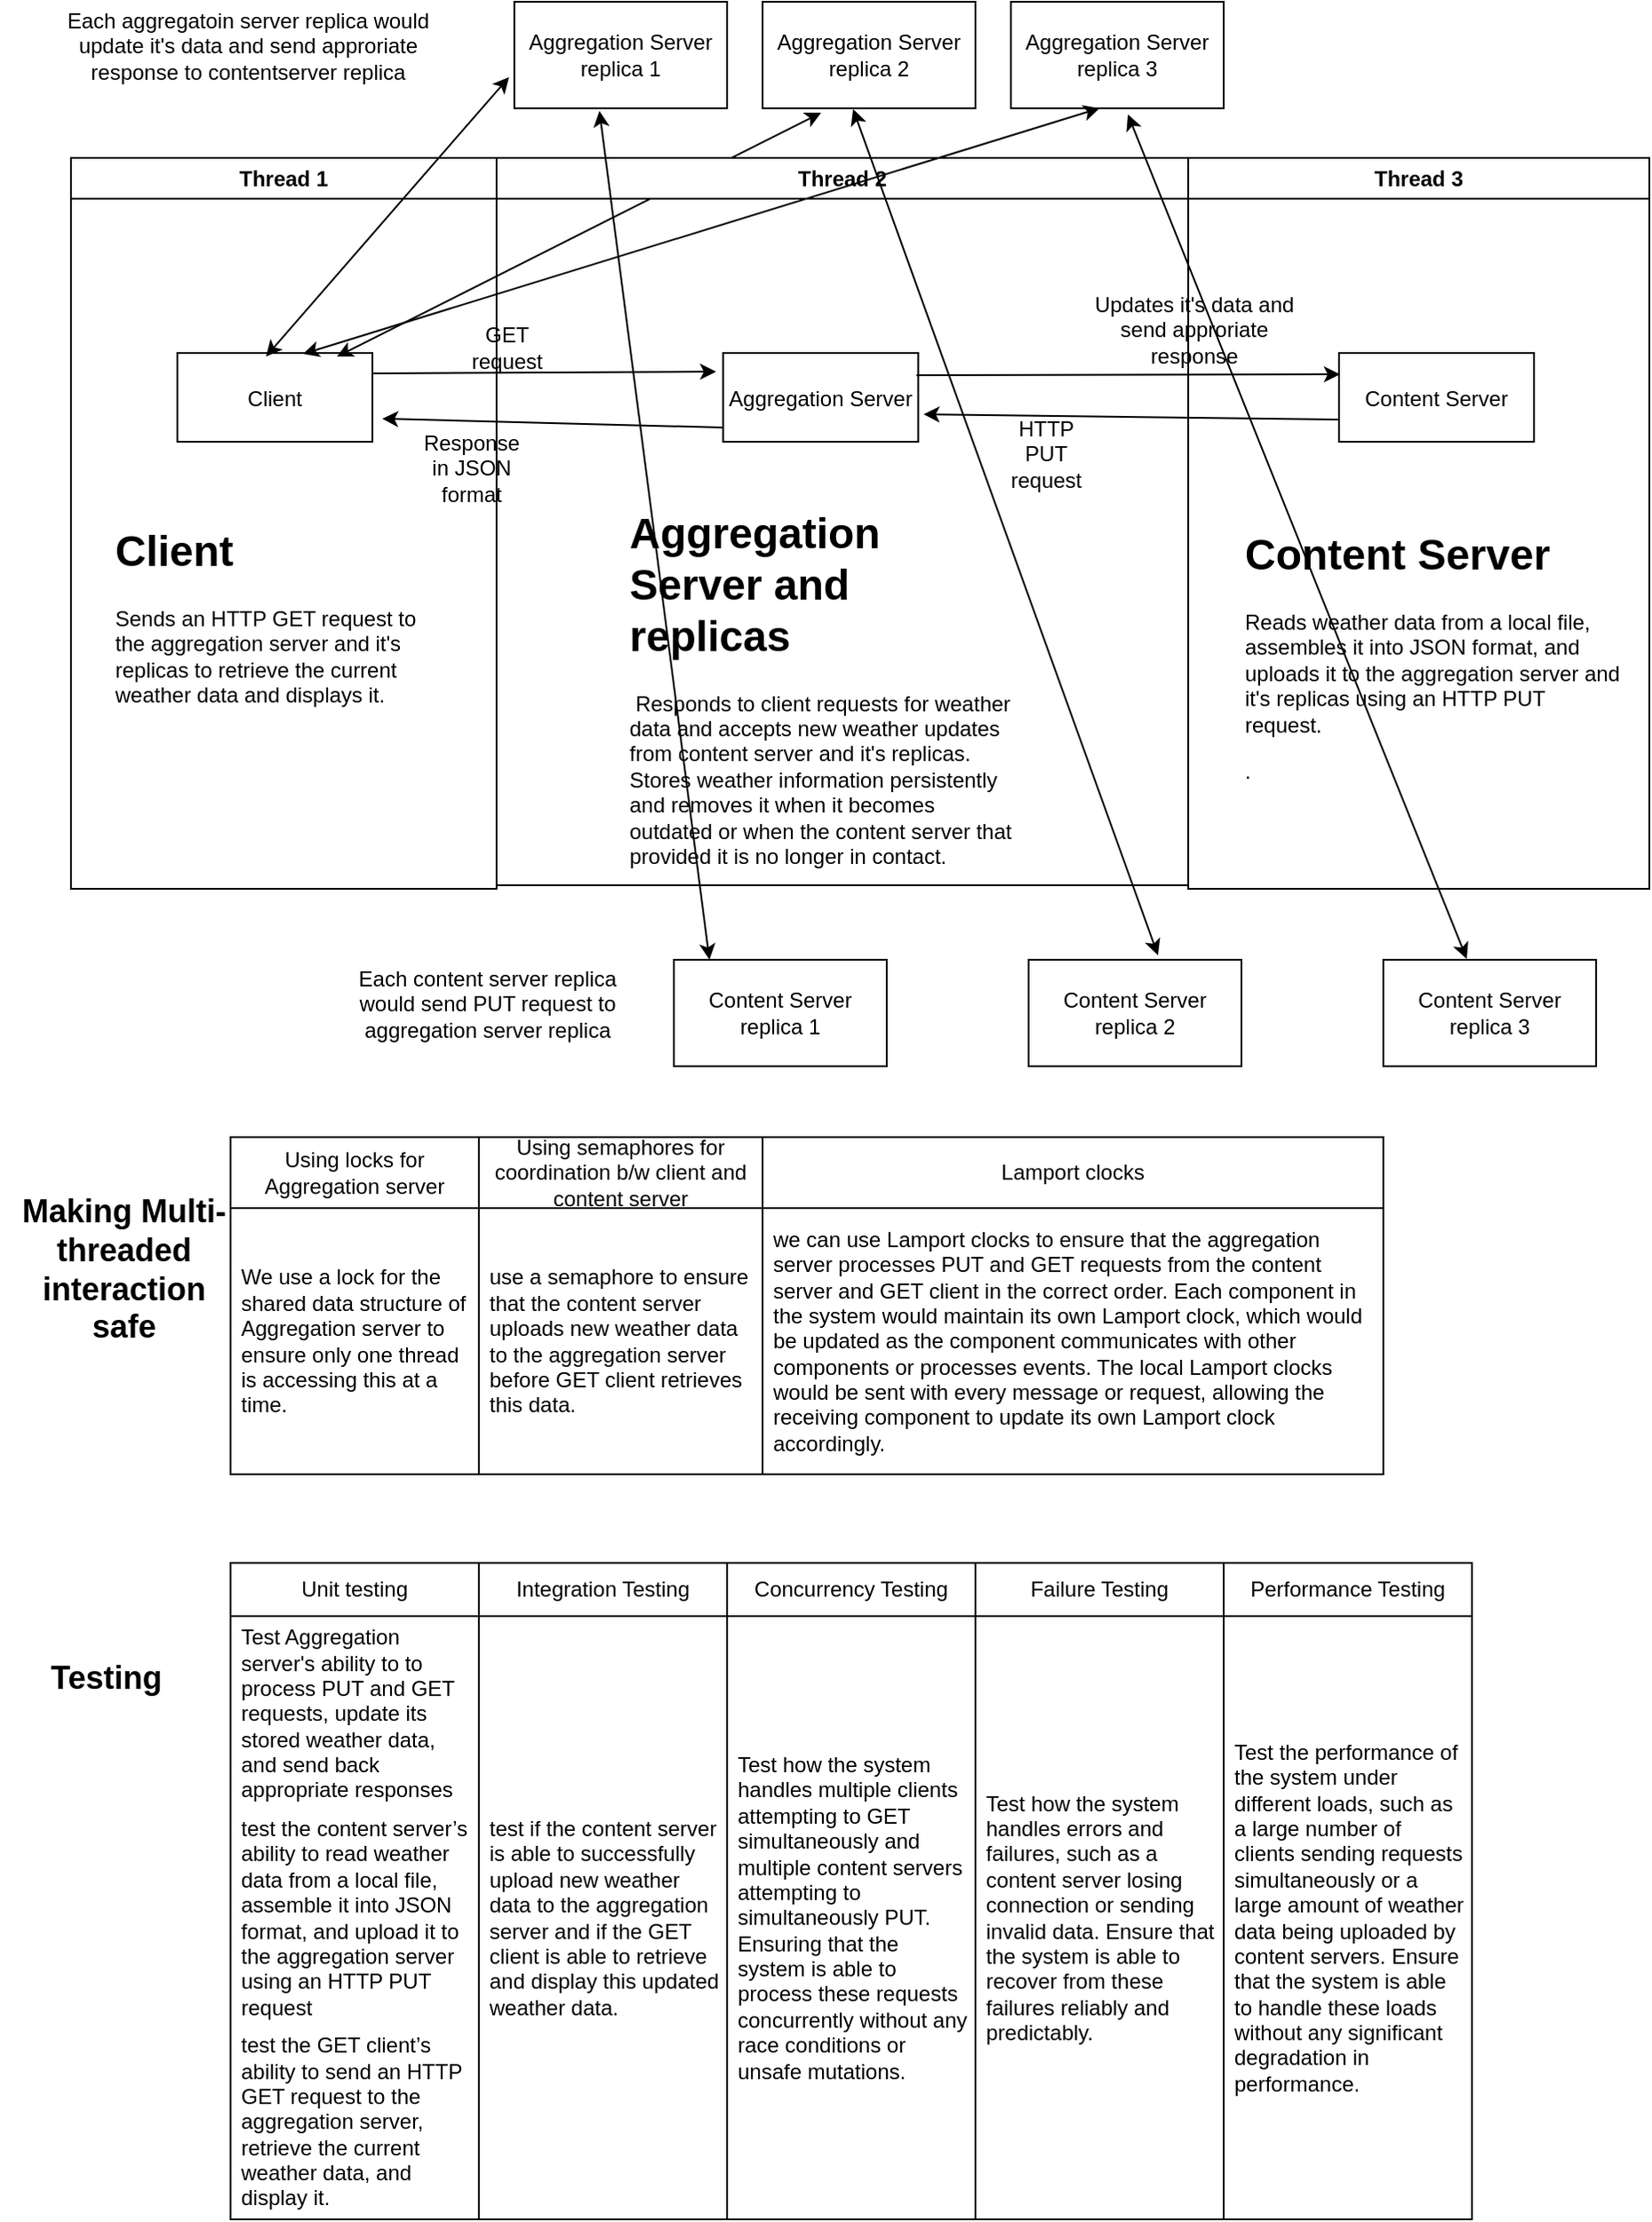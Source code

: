 <mxfile version="21.1.2" type="device">
  <diagram name="Page-1" id="e7e014a7-5840-1c2e-5031-d8a46d1fe8dd">
    <mxGraphModel dx="954" dy="642" grid="1" gridSize="10" guides="1" tooltips="1" connect="1" arrows="1" fold="1" page="1" pageScale="1" pageWidth="1169" pageHeight="826" background="none" math="0" shadow="0">
      <root>
        <mxCell id="0" />
        <mxCell id="1" parent="0" />
        <mxCell id="2" value="Thread 1" style="swimlane;whiteSpace=wrap" parent="1" vertex="1">
          <mxGeometry x="90" y="128" width="240" height="412" as="geometry" />
        </mxCell>
        <mxCell id="7" value="Client" style="" parent="2" vertex="1">
          <mxGeometry x="60" y="110" width="110" height="50" as="geometry" />
        </mxCell>
        <mxCell id="pXFlcNNuTOrSGA1mzF-2-44" value="GET request" style="text;html=1;strokeColor=none;fillColor=none;align=center;verticalAlign=middle;whiteSpace=wrap;rounded=0;" vertex="1" parent="2">
          <mxGeometry x="215.5" y="92" width="60" height="30" as="geometry" />
        </mxCell>
        <mxCell id="pXFlcNNuTOrSGA1mzF-2-58" value="&lt;h1&gt;Client&lt;/h1&gt;&lt;p&gt;Sends an HTTP GET request to the aggregation server and it&#39;s replicas to retrieve the current weather data and displays it.&lt;br&gt;&lt;/p&gt;" style="text;html=1;strokeColor=none;fillColor=none;spacing=5;spacingTop=-20;whiteSpace=wrap;overflow=hidden;rounded=0;" vertex="1" parent="2">
          <mxGeometry x="20" y="202" width="190" height="120" as="geometry" />
        </mxCell>
        <mxCell id="pXFlcNNuTOrSGA1mzF-2-118" value="" style="endArrow=classic;startArrow=classic;html=1;rounded=0;entryX=-0.025;entryY=0.708;entryDx=0;entryDy=0;entryPerimeter=0;" edge="1" parent="2" target="pXFlcNNuTOrSGA1mzF-2-82">
          <mxGeometry width="50" height="50" relative="1" as="geometry">
            <mxPoint x="110" y="112" as="sourcePoint" />
            <mxPoint x="160" y="62" as="targetPoint" />
          </mxGeometry>
        </mxCell>
        <mxCell id="pXFlcNNuTOrSGA1mzF-2-119" value="" style="endArrow=classic;startArrow=classic;html=1;rounded=0;entryX=0.275;entryY=1.042;entryDx=0;entryDy=0;entryPerimeter=0;" edge="1" parent="2" target="pXFlcNNuTOrSGA1mzF-2-83">
          <mxGeometry width="50" height="50" relative="1" as="geometry">
            <mxPoint x="150" y="112" as="sourcePoint" />
            <mxPoint x="200" y="62" as="targetPoint" />
          </mxGeometry>
        </mxCell>
        <mxCell id="3" value="Thread 2" style="swimlane;whiteSpace=wrap" parent="1" vertex="1">
          <mxGeometry x="330" y="128" width="390" height="410" as="geometry" />
        </mxCell>
        <mxCell id="15" value="Aggregation Server" style="" parent="3" vertex="1">
          <mxGeometry x="127.75" y="110" width="110" height="50" as="geometry" />
        </mxCell>
        <mxCell id="pXFlcNNuTOrSGA1mzF-2-53" value="HTTP PUT request" style="text;html=1;strokeColor=none;fillColor=none;align=center;verticalAlign=middle;whiteSpace=wrap;rounded=0;" vertex="1" parent="3">
          <mxGeometry x="280" y="152" width="60" height="30" as="geometry" />
        </mxCell>
        <mxCell id="pXFlcNNuTOrSGA1mzF-2-56" value="&lt;h1&gt;Aggregation Server and replicas&lt;/h1&gt;&lt;p&gt;&amp;nbsp;Responds to client requests for weather data and accepts new weather updates from content server and it&#39;s replicas. Stores weather information persistently and removes it when it becomes outdated or when the content server that provided it is no longer in contact.&lt;br&gt;&lt;/p&gt;" style="text;html=1;strokeColor=none;fillColor=none;spacing=5;spacingTop=-20;whiteSpace=wrap;overflow=hidden;rounded=0;" vertex="1" parent="3">
          <mxGeometry x="70" y="192" width="225.5" height="218" as="geometry" />
        </mxCell>
        <mxCell id="pXFlcNNuTOrSGA1mzF-2-46" value="Response in JSON format" style="text;html=1;strokeColor=none;fillColor=none;align=center;verticalAlign=middle;whiteSpace=wrap;rounded=0;" vertex="1" parent="3">
          <mxGeometry x="-44.5" y="160" width="60" height="30" as="geometry" />
        </mxCell>
        <mxCell id="4" value="Thread 3" style="swimlane;whiteSpace=wrap" parent="1" vertex="1">
          <mxGeometry x="720" y="128" width="260" height="412" as="geometry" />
        </mxCell>
        <mxCell id="33" value="Content Server" style="" parent="4" vertex="1">
          <mxGeometry x="85" y="110" width="110" height="50" as="geometry" />
        </mxCell>
        <mxCell id="pXFlcNNuTOrSGA1mzF-2-49" value="Updates it&#39;s data and send approriate response" style="text;html=1;strokeColor=none;fillColor=none;align=center;verticalAlign=middle;whiteSpace=wrap;rounded=0;" vertex="1" parent="4">
          <mxGeometry x="-54.5" y="82" width="114.5" height="30" as="geometry" />
        </mxCell>
        <mxCell id="pXFlcNNuTOrSGA1mzF-2-57" value="&lt;h1&gt;Content Server&lt;/h1&gt;Reads weather data from a local file, assembles it into JSON format, and uploads it to the aggregation server and it&#39;s replicas using an HTTP PUT request.&lt;p&gt;.&lt;br&gt;&lt;/p&gt;" style="text;html=1;strokeColor=none;fillColor=none;spacing=5;spacingTop=-20;whiteSpace=wrap;overflow=hidden;rounded=0;" vertex="1" parent="4">
          <mxGeometry x="27.25" y="204" width="222.75" height="186" as="geometry" />
        </mxCell>
        <mxCell id="pXFlcNNuTOrSGA1mzF-2-45" value="" style="endArrow=classic;html=1;rounded=0;entryX=1.05;entryY=0.74;entryDx=0;entryDy=0;entryPerimeter=0;exitX=0;exitY=0.84;exitDx=0;exitDy=0;exitPerimeter=0;" edge="1" parent="1" source="15" target="7">
          <mxGeometry width="50" height="50" relative="1" as="geometry">
            <mxPoint x="510" y="380" as="sourcePoint" />
            <mxPoint x="560" y="330" as="targetPoint" />
          </mxGeometry>
        </mxCell>
        <mxCell id="pXFlcNNuTOrSGA1mzF-2-47" value="" style="endArrow=classic;html=1;rounded=0;entryX=0.005;entryY=0.24;entryDx=0;entryDy=0;entryPerimeter=0;exitX=0.991;exitY=0.25;exitDx=0;exitDy=0;exitPerimeter=0;" edge="1" parent="1" source="15" target="33">
          <mxGeometry width="50" height="50" relative="1" as="geometry">
            <mxPoint x="710" y="300" as="sourcePoint" />
            <mxPoint x="760" y="250" as="targetPoint" />
          </mxGeometry>
        </mxCell>
        <mxCell id="pXFlcNNuTOrSGA1mzF-2-50" value="" style="endArrow=classic;html=1;rounded=0;entryX=1.027;entryY=0.69;entryDx=0;entryDy=0;entryPerimeter=0;exitX=-0.005;exitY=0.75;exitDx=0;exitDy=0;exitPerimeter=0;" edge="1" parent="1" source="33" target="15">
          <mxGeometry width="50" height="50" relative="1" as="geometry">
            <mxPoint x="710" y="330" as="sourcePoint" />
            <mxPoint x="760" y="280" as="targetPoint" />
          </mxGeometry>
        </mxCell>
        <mxCell id="pXFlcNNuTOrSGA1mzF-2-60" value="" style="endArrow=classic;html=1;rounded=0;exitX=1.005;exitY=0.23;exitDx=0;exitDy=0;exitPerimeter=0;entryX=-0.036;entryY=0.21;entryDx=0;entryDy=0;entryPerimeter=0;" edge="1" parent="1" source="7" target="15">
          <mxGeometry width="50" height="50" relative="1" as="geometry">
            <mxPoint x="390" y="280" as="sourcePoint" />
            <mxPoint x="440" y="230" as="targetPoint" />
          </mxGeometry>
        </mxCell>
        <mxCell id="pXFlcNNuTOrSGA1mzF-2-62" value="Unit testing" style="swimlane;fontStyle=0;childLayout=stackLayout;horizontal=1;startSize=30;horizontalStack=0;resizeParent=1;resizeParentMax=0;resizeLast=0;collapsible=1;marginBottom=0;whiteSpace=wrap;html=1;" vertex="1" parent="1">
          <mxGeometry x="180" y="920" width="140" height="370" as="geometry" />
        </mxCell>
        <mxCell id="pXFlcNNuTOrSGA1mzF-2-63" value="Test Aggregation server&#39;s ability to&amp;nbsp;to process PUT and GET requests, update its stored weather data, and send back appropriate responses" style="text;strokeColor=none;fillColor=none;align=left;verticalAlign=middle;spacingLeft=4;spacingRight=4;overflow=hidden;points=[[0,0.5],[1,0.5]];portConstraint=eastwest;rotatable=0;whiteSpace=wrap;html=1;" vertex="1" parent="pXFlcNNuTOrSGA1mzF-2-62">
          <mxGeometry y="30" width="140" height="110" as="geometry" />
        </mxCell>
        <mxCell id="pXFlcNNuTOrSGA1mzF-2-64" value="test the content server’s ability to read weather data from a local file, assemble it into JSON format, and upload it to the aggregation server using an HTTP PUT request" style="text;strokeColor=none;fillColor=none;align=left;verticalAlign=middle;spacingLeft=4;spacingRight=4;overflow=hidden;points=[[0,0.5],[1,0.5]];portConstraint=eastwest;rotatable=0;whiteSpace=wrap;html=1;" vertex="1" parent="pXFlcNNuTOrSGA1mzF-2-62">
          <mxGeometry y="140" width="140" height="120" as="geometry" />
        </mxCell>
        <mxCell id="pXFlcNNuTOrSGA1mzF-2-65" value="test the GET client’s ability to send an HTTP GET request to the aggregation server, retrieve the current weather data, and display it." style="text;strokeColor=none;fillColor=none;align=left;verticalAlign=middle;spacingLeft=4;spacingRight=4;overflow=hidden;points=[[0,0.5],[1,0.5]];portConstraint=eastwest;rotatable=0;whiteSpace=wrap;html=1;" vertex="1" parent="pXFlcNNuTOrSGA1mzF-2-62">
          <mxGeometry y="260" width="140" height="110" as="geometry" />
        </mxCell>
        <mxCell id="pXFlcNNuTOrSGA1mzF-2-66" value="Integration Testing" style="swimlane;fontStyle=0;childLayout=stackLayout;horizontal=1;startSize=30;horizontalStack=0;resizeParent=1;resizeParentMax=0;resizeLast=0;collapsible=1;marginBottom=0;whiteSpace=wrap;html=1;" vertex="1" parent="1">
          <mxGeometry x="320" y="920" width="140" height="370" as="geometry" />
        </mxCell>
        <mxCell id="pXFlcNNuTOrSGA1mzF-2-67" value="test if the content server is able to successfully upload new weather data to the aggregation server and if the GET client is able to retrieve and display this updated weather data." style="text;strokeColor=none;fillColor=none;align=left;verticalAlign=middle;spacingLeft=4;spacingRight=4;overflow=hidden;points=[[0,0.5],[1,0.5]];portConstraint=eastwest;rotatable=0;whiteSpace=wrap;html=1;" vertex="1" parent="pXFlcNNuTOrSGA1mzF-2-66">
          <mxGeometry y="30" width="140" height="340" as="geometry" />
        </mxCell>
        <mxCell id="pXFlcNNuTOrSGA1mzF-2-70" value="Concurrency Testing" style="swimlane;fontStyle=0;childLayout=stackLayout;horizontal=1;startSize=30;horizontalStack=0;resizeParent=1;resizeParentMax=0;resizeLast=0;collapsible=1;marginBottom=0;whiteSpace=wrap;html=1;" vertex="1" parent="1">
          <mxGeometry x="460" y="920" width="140" height="370" as="geometry" />
        </mxCell>
        <mxCell id="pXFlcNNuTOrSGA1mzF-2-71" value="Test how the system handles multiple clients attempting to GET simultaneously and multiple content servers attempting to simultaneously PUT. Ensuring that the system is able to process these requests concurrently without any race conditions or unsafe mutations." style="text;strokeColor=none;fillColor=none;align=left;verticalAlign=middle;spacingLeft=4;spacingRight=4;overflow=hidden;points=[[0,0.5],[1,0.5]];portConstraint=eastwest;rotatable=0;whiteSpace=wrap;html=1;" vertex="1" parent="pXFlcNNuTOrSGA1mzF-2-70">
          <mxGeometry y="30" width="140" height="340" as="geometry" />
        </mxCell>
        <mxCell id="pXFlcNNuTOrSGA1mzF-2-74" value="Failure Testing" style="swimlane;fontStyle=0;childLayout=stackLayout;horizontal=1;startSize=30;horizontalStack=0;resizeParent=1;resizeParentMax=0;resizeLast=0;collapsible=1;marginBottom=0;whiteSpace=wrap;html=1;" vertex="1" parent="1">
          <mxGeometry x="600" y="920" width="140" height="370" as="geometry" />
        </mxCell>
        <mxCell id="pXFlcNNuTOrSGA1mzF-2-75" value="Test how the system handles errors and failures, such as a content server losing connection or sending invalid data. Ensure that the system is able to recover from these failures reliably and predictably." style="text;strokeColor=none;fillColor=none;align=left;verticalAlign=middle;spacingLeft=4;spacingRight=4;overflow=hidden;points=[[0,0.5],[1,0.5]];portConstraint=eastwest;rotatable=0;whiteSpace=wrap;html=1;" vertex="1" parent="pXFlcNNuTOrSGA1mzF-2-74">
          <mxGeometry y="30" width="140" height="340" as="geometry" />
        </mxCell>
        <mxCell id="pXFlcNNuTOrSGA1mzF-2-78" value="Performance Testing" style="swimlane;fontStyle=0;childLayout=stackLayout;horizontal=1;startSize=30;horizontalStack=0;resizeParent=1;resizeParentMax=0;resizeLast=0;collapsible=1;marginBottom=0;whiteSpace=wrap;html=1;" vertex="1" parent="1">
          <mxGeometry x="740" y="920" width="140" height="370" as="geometry" />
        </mxCell>
        <mxCell id="pXFlcNNuTOrSGA1mzF-2-79" value="Test the performance of the system under different loads, such as a large number of clients sending requests simultaneously or a large amount of weather data being uploaded by content servers. Ensure that the system is able to handle these loads without any significant degradation in performance." style="text;strokeColor=none;fillColor=none;align=left;verticalAlign=middle;spacingLeft=4;spacingRight=4;overflow=hidden;points=[[0,0.5],[1,0.5]];portConstraint=eastwest;rotatable=0;whiteSpace=wrap;html=1;" vertex="1" parent="pXFlcNNuTOrSGA1mzF-2-78">
          <mxGeometry y="30" width="140" height="340" as="geometry" />
        </mxCell>
        <mxCell id="pXFlcNNuTOrSGA1mzF-2-82" value="Aggregation Server replica 1" style="rounded=0;whiteSpace=wrap;html=1;" vertex="1" parent="1">
          <mxGeometry x="340" y="40" width="120" height="60" as="geometry" />
        </mxCell>
        <mxCell id="pXFlcNNuTOrSGA1mzF-2-83" value="Aggregation Server replica 2" style="rounded=0;whiteSpace=wrap;html=1;" vertex="1" parent="1">
          <mxGeometry x="480" y="40" width="120" height="60" as="geometry" />
        </mxCell>
        <mxCell id="pXFlcNNuTOrSGA1mzF-2-85" value="Aggregation Server replica 3" style="rounded=0;whiteSpace=wrap;html=1;" vertex="1" parent="1">
          <mxGeometry x="620" y="40" width="120" height="60" as="geometry" />
        </mxCell>
        <mxCell id="pXFlcNNuTOrSGA1mzF-2-87" value="Using locks for Aggregation server" style="swimlane;fontStyle=0;childLayout=stackLayout;horizontal=1;startSize=40;horizontalStack=0;resizeParent=1;resizeParentMax=0;resizeLast=0;collapsible=1;marginBottom=0;whiteSpace=wrap;html=1;" vertex="1" parent="1">
          <mxGeometry x="180" y="680" width="140" height="190" as="geometry" />
        </mxCell>
        <mxCell id="pXFlcNNuTOrSGA1mzF-2-88" value="We use a lock for the shared data structure of Aggregation server to ensure only one thread is accessing this at a time." style="text;strokeColor=none;fillColor=none;align=left;verticalAlign=middle;spacingLeft=4;spacingRight=4;overflow=hidden;points=[[0,0.5],[1,0.5]];portConstraint=eastwest;rotatable=0;whiteSpace=wrap;html=1;" vertex="1" parent="pXFlcNNuTOrSGA1mzF-2-87">
          <mxGeometry y="40" width="140" height="150" as="geometry" />
        </mxCell>
        <mxCell id="pXFlcNNuTOrSGA1mzF-2-91" value="&lt;b&gt;&lt;font style=&quot;font-size: 18px;&quot;&gt;Making Multi-threaded interaction safe&lt;/font&gt;&lt;/b&gt;" style="text;html=1;strokeColor=none;fillColor=none;align=center;verticalAlign=middle;whiteSpace=wrap;rounded=0;" vertex="1" parent="1">
          <mxGeometry x="60" y="700" width="120" height="110" as="geometry" />
        </mxCell>
        <mxCell id="pXFlcNNuTOrSGA1mzF-2-92" value="Using semaphores for coordination b/w client and content server" style="swimlane;fontStyle=0;childLayout=stackLayout;horizontal=1;startSize=40;horizontalStack=0;resizeParent=1;resizeParentMax=0;resizeLast=0;collapsible=1;marginBottom=0;whiteSpace=wrap;html=1;" vertex="1" parent="1">
          <mxGeometry x="320" y="680" width="160" height="190" as="geometry" />
        </mxCell>
        <mxCell id="pXFlcNNuTOrSGA1mzF-2-93" value="use a semaphore to ensure that the content server uploads new weather data to the aggregation server before GET client retrieves this data." style="text;strokeColor=none;fillColor=none;align=left;verticalAlign=middle;spacingLeft=4;spacingRight=4;overflow=hidden;points=[[0,0.5],[1,0.5]];portConstraint=eastwest;rotatable=0;whiteSpace=wrap;html=1;" vertex="1" parent="pXFlcNNuTOrSGA1mzF-2-92">
          <mxGeometry y="40" width="160" height="150" as="geometry" />
        </mxCell>
        <mxCell id="pXFlcNNuTOrSGA1mzF-2-120" value="" style="endArrow=classic;startArrow=classic;html=1;rounded=0;exitX=0.645;exitY=0.01;exitDx=0;exitDy=0;exitPerimeter=0;" edge="1" parent="1" source="7">
          <mxGeometry width="50" height="50" relative="1" as="geometry">
            <mxPoint x="620" y="150" as="sourcePoint" />
            <mxPoint x="670" y="100" as="targetPoint" />
          </mxGeometry>
        </mxCell>
        <mxCell id="pXFlcNNuTOrSGA1mzF-2-127" value="&lt;b&gt;&lt;font style=&quot;font-size: 18px;&quot;&gt;Testing&lt;/font&gt;&lt;/b&gt;" style="text;html=1;strokeColor=none;fillColor=none;align=center;verticalAlign=middle;whiteSpace=wrap;rounded=0;" vertex="1" parent="1">
          <mxGeometry x="50" y="930" width="120" height="110" as="geometry" />
        </mxCell>
        <mxCell id="pXFlcNNuTOrSGA1mzF-2-128" value="Lamport clocks" style="swimlane;fontStyle=0;childLayout=stackLayout;horizontal=1;startSize=40;horizontalStack=0;resizeParent=1;resizeParentMax=0;resizeLast=0;collapsible=1;marginBottom=0;whiteSpace=wrap;html=1;" vertex="1" parent="1">
          <mxGeometry x="480" y="680" width="350" height="190" as="geometry" />
        </mxCell>
        <mxCell id="pXFlcNNuTOrSGA1mzF-2-129" value="we can&amp;nbsp;use Lamport clocks to ensure that the aggregation server processes PUT and GET requests from the content server and GET client in the correct order. Each component in the system would maintain its own Lamport clock, which would be updated as the component communicates with other components or processes events. The local Lamport clocks would be sent with every message or request, allowing the receiving component to update its own Lamport clock accordingly." style="text;strokeColor=none;fillColor=none;align=left;verticalAlign=middle;spacingLeft=4;spacingRight=4;overflow=hidden;points=[[0,0.5],[1,0.5]];portConstraint=eastwest;rotatable=0;whiteSpace=wrap;html=1;" vertex="1" parent="pXFlcNNuTOrSGA1mzF-2-128">
          <mxGeometry y="40" width="350" height="150" as="geometry" />
        </mxCell>
        <mxCell id="pXFlcNNuTOrSGA1mzF-2-132" value="Content Server replica 2" style="rounded=0;whiteSpace=wrap;html=1;" vertex="1" parent="1">
          <mxGeometry x="630" y="580" width="120" height="60" as="geometry" />
        </mxCell>
        <mxCell id="pXFlcNNuTOrSGA1mzF-2-133" value="Content Server replica 3" style="rounded=0;whiteSpace=wrap;html=1;" vertex="1" parent="1">
          <mxGeometry x="830" y="580" width="120" height="60" as="geometry" />
        </mxCell>
        <mxCell id="pXFlcNNuTOrSGA1mzF-2-134" value="Content Server replica 1" style="rounded=0;whiteSpace=wrap;html=1;" vertex="1" parent="1">
          <mxGeometry x="430" y="580" width="120" height="60" as="geometry" />
        </mxCell>
        <mxCell id="pXFlcNNuTOrSGA1mzF-2-142" value="" style="endArrow=classic;startArrow=classic;html=1;rounded=0;entryX=0.4;entryY=1.025;entryDx=0;entryDy=0;entryPerimeter=0;exitX=0.167;exitY=0;exitDx=0;exitDy=0;exitPerimeter=0;" edge="1" parent="1" source="pXFlcNNuTOrSGA1mzF-2-134" target="pXFlcNNuTOrSGA1mzF-2-82">
          <mxGeometry width="50" height="50" relative="1" as="geometry">
            <mxPoint x="380" y="610" as="sourcePoint" />
            <mxPoint x="430" y="560" as="targetPoint" />
          </mxGeometry>
        </mxCell>
        <mxCell id="pXFlcNNuTOrSGA1mzF-2-143" value="" style="endArrow=classic;startArrow=classic;html=1;rounded=0;entryX=0.425;entryY=1.008;entryDx=0;entryDy=0;entryPerimeter=0;exitX=0.608;exitY=-0.042;exitDx=0;exitDy=0;exitPerimeter=0;" edge="1" parent="1" source="pXFlcNNuTOrSGA1mzF-2-132" target="pXFlcNNuTOrSGA1mzF-2-83">
          <mxGeometry width="50" height="50" relative="1" as="geometry">
            <mxPoint x="320" y="610" as="sourcePoint" />
            <mxPoint x="370" y="560" as="targetPoint" />
          </mxGeometry>
        </mxCell>
        <mxCell id="pXFlcNNuTOrSGA1mzF-2-144" value="" style="endArrow=classic;startArrow=classic;html=1;rounded=0;entryX=0.55;entryY=1.058;entryDx=0;entryDy=0;entryPerimeter=0;exitX=0.392;exitY=-0.008;exitDx=0;exitDy=0;exitPerimeter=0;" edge="1" parent="1" source="pXFlcNNuTOrSGA1mzF-2-133" target="pXFlcNNuTOrSGA1mzF-2-85">
          <mxGeometry width="50" height="50" relative="1" as="geometry">
            <mxPoint x="560" y="610" as="sourcePoint" />
            <mxPoint x="610" y="560" as="targetPoint" />
          </mxGeometry>
        </mxCell>
        <mxCell id="pXFlcNNuTOrSGA1mzF-2-145" value="Each content server replica would send PUT request to aggregation server replica" style="text;html=1;strokeColor=none;fillColor=none;align=center;verticalAlign=middle;whiteSpace=wrap;rounded=0;" vertex="1" parent="1">
          <mxGeometry x="240" y="590" width="170" height="30" as="geometry" />
        </mxCell>
        <mxCell id="pXFlcNNuTOrSGA1mzF-2-147" value="Each aggregatoin server replica would update it&#39;s data and send approriate response to contentserver replica" style="text;html=1;strokeColor=none;fillColor=none;align=center;verticalAlign=middle;whiteSpace=wrap;rounded=0;" vertex="1" parent="1">
          <mxGeometry x="80" y="50" width="220" height="30" as="geometry" />
        </mxCell>
      </root>
    </mxGraphModel>
  </diagram>
</mxfile>
